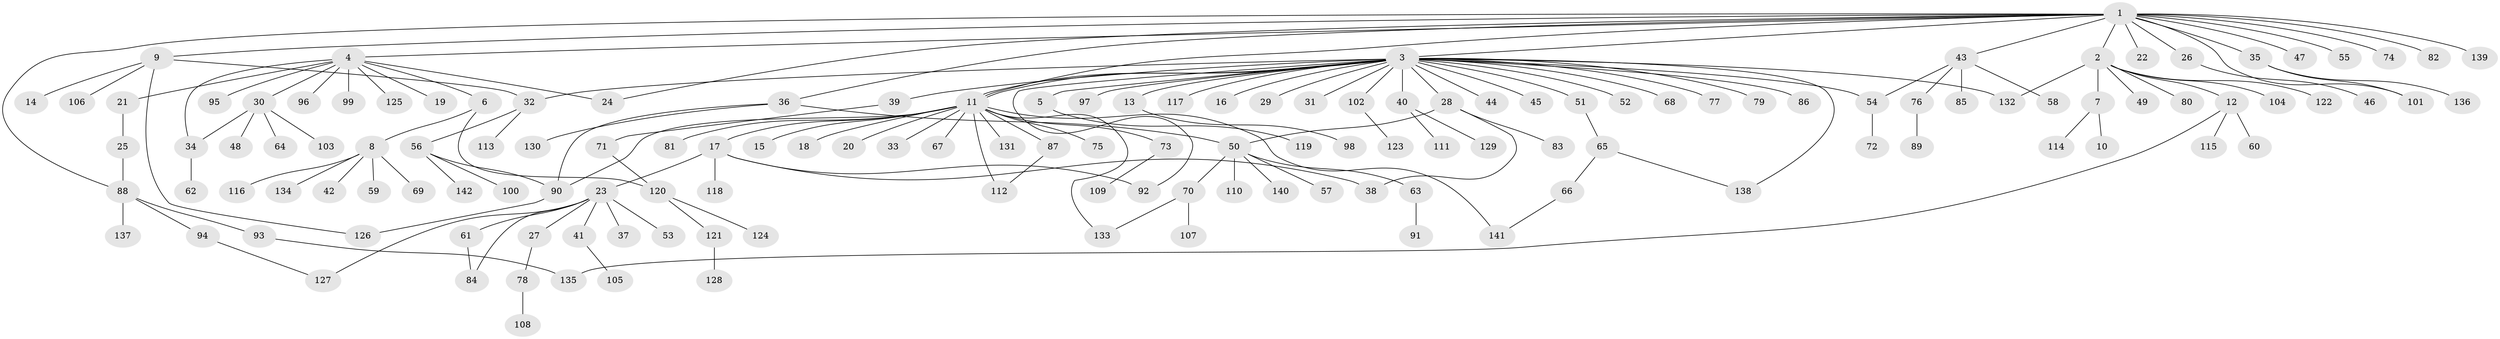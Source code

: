 // Generated by graph-tools (version 1.1) at 2025/26/03/09/25 03:26:00]
// undirected, 142 vertices, 164 edges
graph export_dot {
graph [start="1"]
  node [color=gray90,style=filled];
  1;
  2;
  3;
  4;
  5;
  6;
  7;
  8;
  9;
  10;
  11;
  12;
  13;
  14;
  15;
  16;
  17;
  18;
  19;
  20;
  21;
  22;
  23;
  24;
  25;
  26;
  27;
  28;
  29;
  30;
  31;
  32;
  33;
  34;
  35;
  36;
  37;
  38;
  39;
  40;
  41;
  42;
  43;
  44;
  45;
  46;
  47;
  48;
  49;
  50;
  51;
  52;
  53;
  54;
  55;
  56;
  57;
  58;
  59;
  60;
  61;
  62;
  63;
  64;
  65;
  66;
  67;
  68;
  69;
  70;
  71;
  72;
  73;
  74;
  75;
  76;
  77;
  78;
  79;
  80;
  81;
  82;
  83;
  84;
  85;
  86;
  87;
  88;
  89;
  90;
  91;
  92;
  93;
  94;
  95;
  96;
  97;
  98;
  99;
  100;
  101;
  102;
  103;
  104;
  105;
  106;
  107;
  108;
  109;
  110;
  111;
  112;
  113;
  114;
  115;
  116;
  117;
  118;
  119;
  120;
  121;
  122;
  123;
  124;
  125;
  126;
  127;
  128;
  129;
  130;
  131;
  132;
  133;
  134;
  135;
  136;
  137;
  138;
  139;
  140;
  141;
  142;
  1 -- 2;
  1 -- 3;
  1 -- 4;
  1 -- 9;
  1 -- 11;
  1 -- 22;
  1 -- 24;
  1 -- 26;
  1 -- 35;
  1 -- 36;
  1 -- 43;
  1 -- 47;
  1 -- 55;
  1 -- 74;
  1 -- 82;
  1 -- 88;
  1 -- 101;
  1 -- 139;
  2 -- 7;
  2 -- 12;
  2 -- 49;
  2 -- 80;
  2 -- 104;
  2 -- 122;
  2 -- 132;
  3 -- 5;
  3 -- 11;
  3 -- 11;
  3 -- 13;
  3 -- 16;
  3 -- 28;
  3 -- 29;
  3 -- 31;
  3 -- 32;
  3 -- 39;
  3 -- 40;
  3 -- 44;
  3 -- 45;
  3 -- 51;
  3 -- 52;
  3 -- 54;
  3 -- 68;
  3 -- 77;
  3 -- 79;
  3 -- 86;
  3 -- 92;
  3 -- 97;
  3 -- 102;
  3 -- 117;
  3 -- 132;
  3 -- 138;
  4 -- 6;
  4 -- 19;
  4 -- 21;
  4 -- 24;
  4 -- 30;
  4 -- 34;
  4 -- 95;
  4 -- 96;
  4 -- 99;
  4 -- 125;
  5 -- 119;
  6 -- 8;
  6 -- 120;
  7 -- 10;
  7 -- 114;
  8 -- 42;
  8 -- 59;
  8 -- 69;
  8 -- 116;
  8 -- 134;
  9 -- 14;
  9 -- 32;
  9 -- 106;
  9 -- 126;
  11 -- 15;
  11 -- 17;
  11 -- 18;
  11 -- 20;
  11 -- 33;
  11 -- 67;
  11 -- 73;
  11 -- 75;
  11 -- 81;
  11 -- 87;
  11 -- 90;
  11 -- 112;
  11 -- 131;
  11 -- 133;
  11 -- 141;
  12 -- 60;
  12 -- 115;
  12 -- 135;
  13 -- 98;
  17 -- 23;
  17 -- 38;
  17 -- 92;
  17 -- 118;
  21 -- 25;
  23 -- 27;
  23 -- 37;
  23 -- 41;
  23 -- 53;
  23 -- 61;
  23 -- 84;
  23 -- 127;
  25 -- 88;
  26 -- 46;
  27 -- 78;
  28 -- 38;
  28 -- 50;
  28 -- 83;
  30 -- 34;
  30 -- 48;
  30 -- 64;
  30 -- 103;
  32 -- 56;
  32 -- 113;
  34 -- 62;
  35 -- 101;
  35 -- 136;
  36 -- 50;
  36 -- 90;
  36 -- 130;
  39 -- 71;
  40 -- 111;
  40 -- 129;
  41 -- 105;
  43 -- 54;
  43 -- 58;
  43 -- 76;
  43 -- 85;
  50 -- 57;
  50 -- 63;
  50 -- 70;
  50 -- 110;
  50 -- 140;
  51 -- 65;
  54 -- 72;
  56 -- 90;
  56 -- 100;
  56 -- 142;
  61 -- 84;
  63 -- 91;
  65 -- 66;
  65 -- 138;
  66 -- 141;
  70 -- 107;
  70 -- 133;
  71 -- 120;
  73 -- 109;
  76 -- 89;
  78 -- 108;
  87 -- 112;
  88 -- 93;
  88 -- 94;
  88 -- 137;
  90 -- 126;
  93 -- 135;
  94 -- 127;
  102 -- 123;
  120 -- 121;
  120 -- 124;
  121 -- 128;
}

